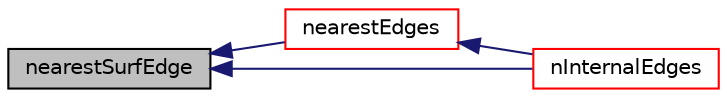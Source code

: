 digraph "nearestSurfEdge"
{
  bgcolor="transparent";
  edge [fontname="Helvetica",fontsize="10",labelfontname="Helvetica",labelfontsize="10"];
  node [fontname="Helvetica",fontsize="10",shape=record];
  rankdir="LR";
  Node2650 [label="nearestSurfEdge",height=0.2,width=0.4,color="black", fillcolor="grey75", style="filled", fontcolor="black"];
  Node2650 -> Node2651 [dir="back",color="midnightblue",fontsize="10",style="solid",fontname="Helvetica"];
  Node2651 [label="nearestEdges",height=0.2,width=0.4,color="red",URL="$a26645.html#a87eba1a1148a3f534ea33e868d2b7dc0",tooltip="Like nearestSamples but now gets nearest point on. "];
  Node2651 -> Node2653 [dir="back",color="midnightblue",fontsize="10",style="solid",fontname="Helvetica"];
  Node2653 [label="nInternalEdges",height=0.2,width=0.4,color="red",URL="$a26645.html#ac3a114a989f593d0844725f0e2364537",tooltip="Return number of internal edges. "];
  Node2650 -> Node2653 [dir="back",color="midnightblue",fontsize="10",style="solid",fontname="Helvetica"];
}
